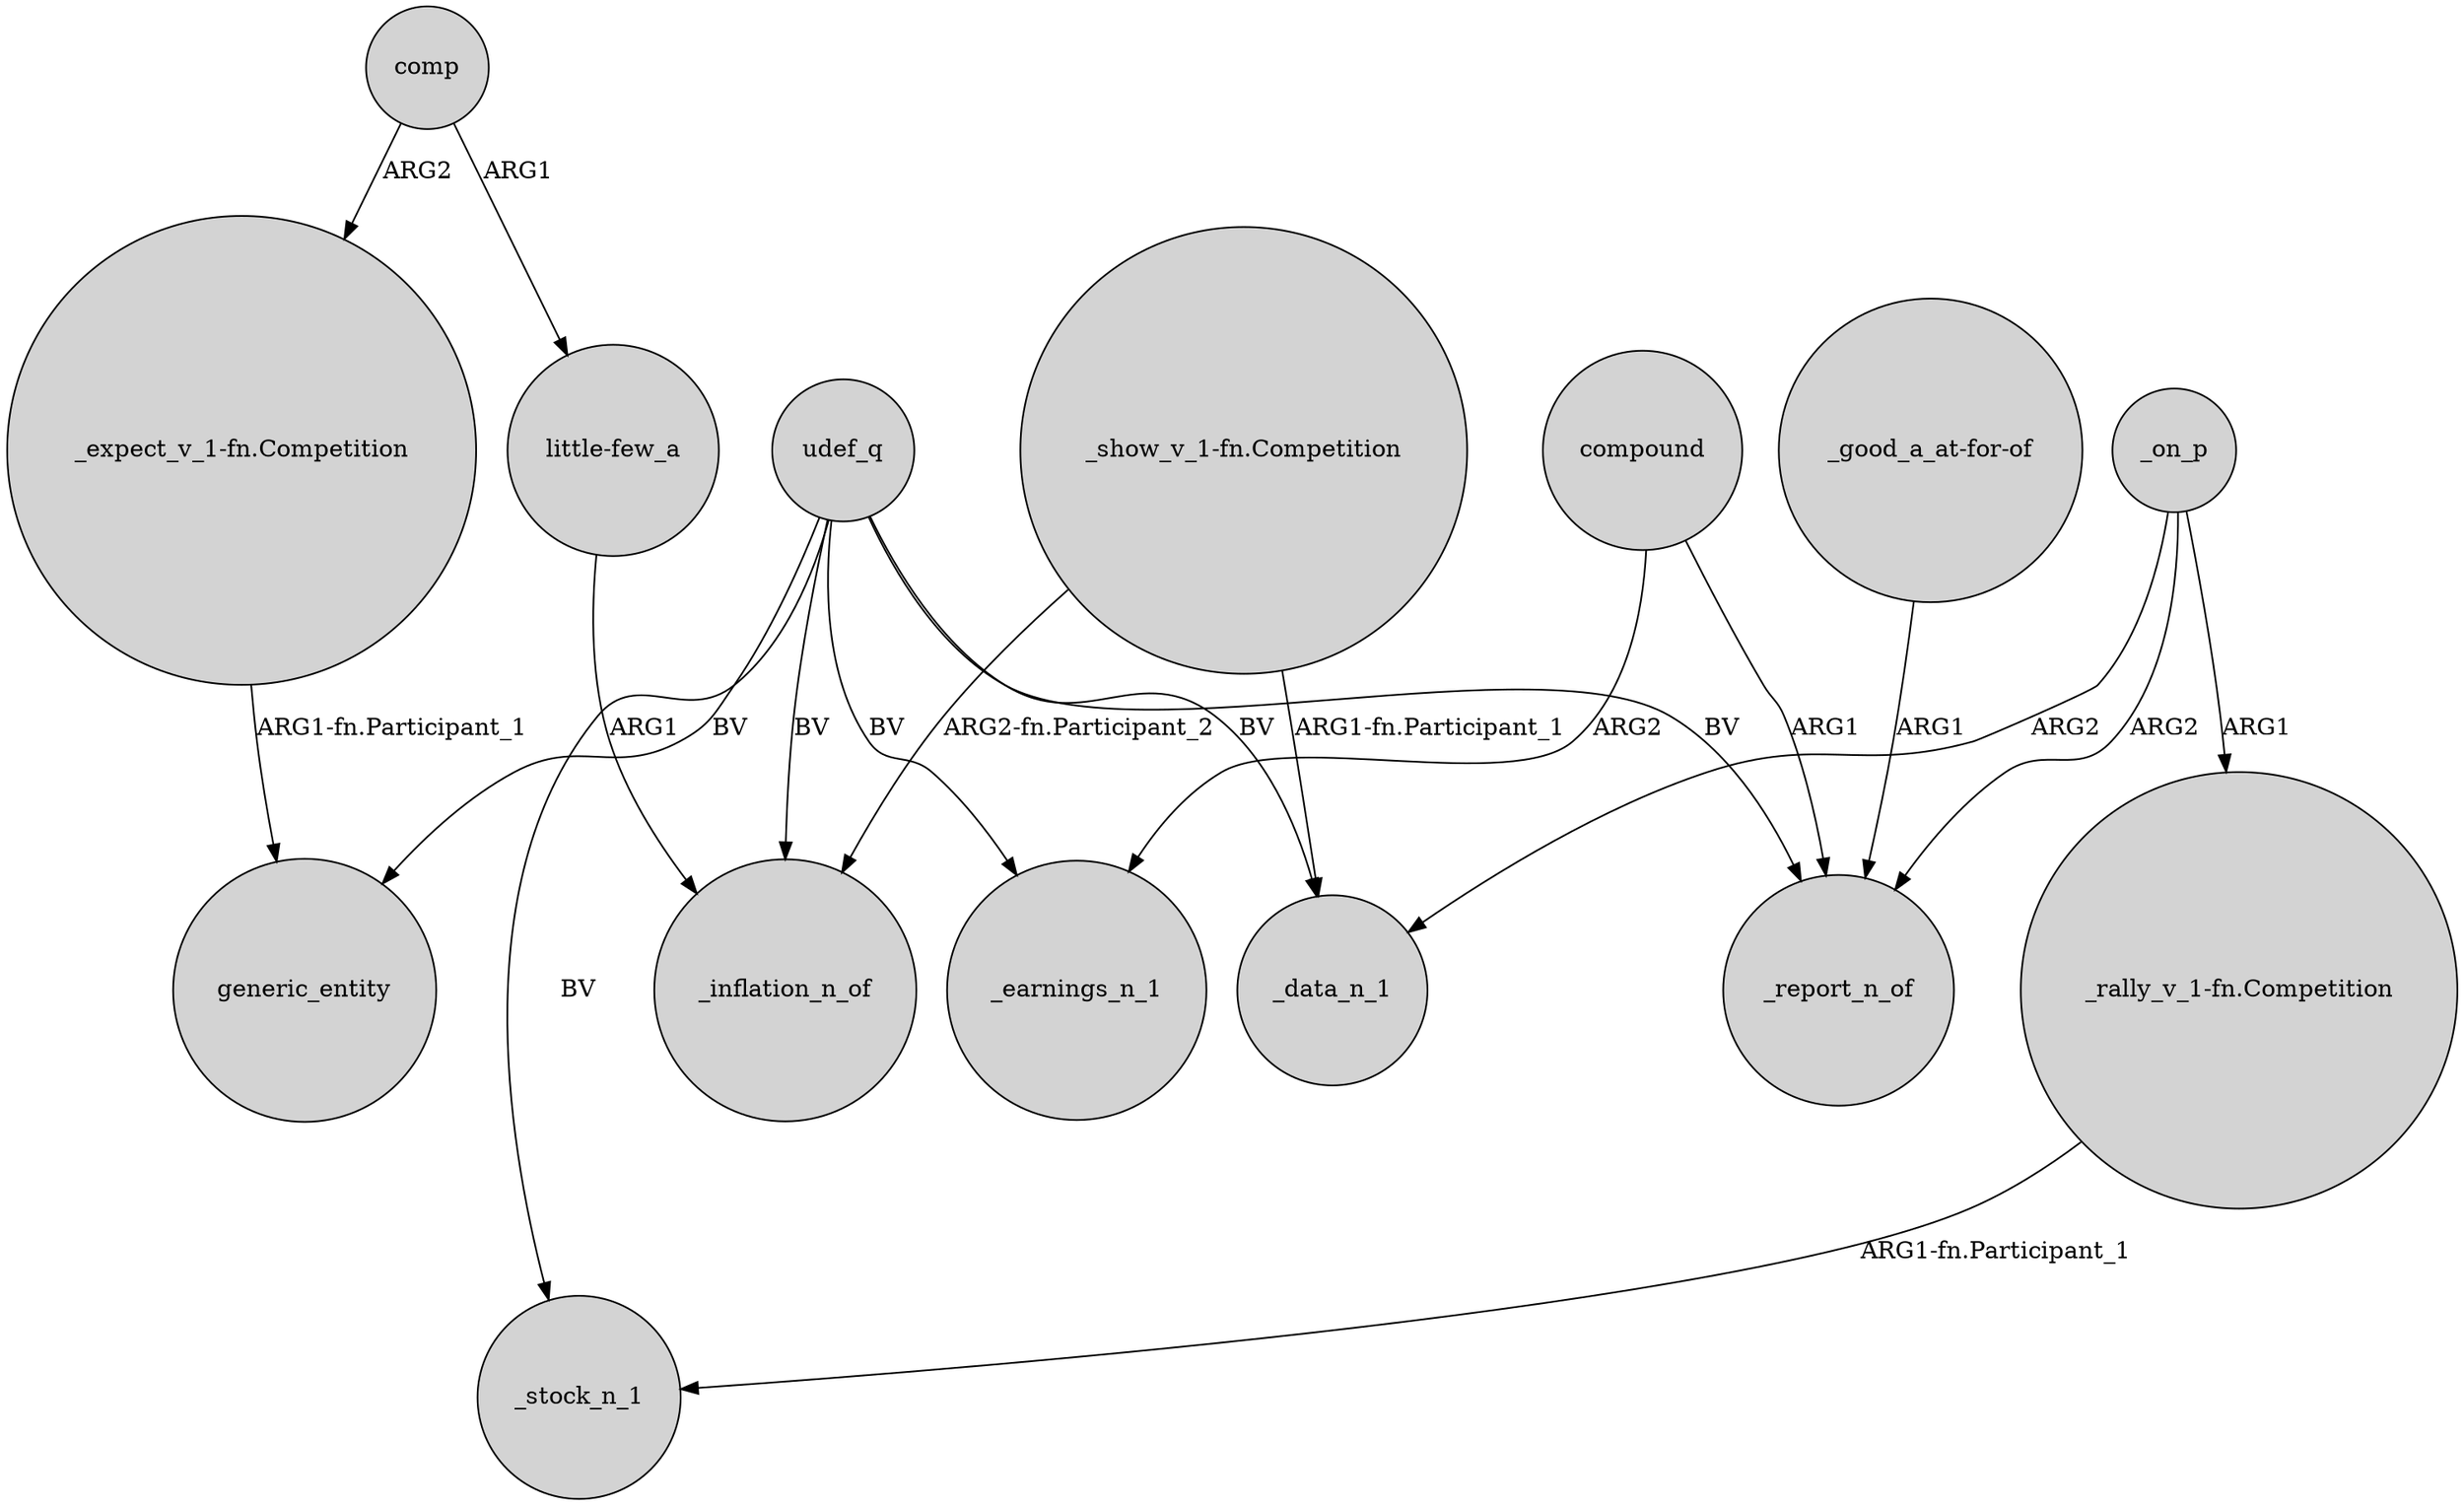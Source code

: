 digraph {
	node [shape=circle style=filled]
	comp -> "_expect_v_1-fn.Competition" [label=ARG2]
	"_rally_v_1-fn.Competition" -> _stock_n_1 [label="ARG1-fn.Participant_1"]
	"_show_v_1-fn.Competition" -> _data_n_1 [label="ARG1-fn.Participant_1"]
	udef_q -> _inflation_n_of [label=BV]
	udef_q -> generic_entity [label=BV]
	udef_q -> _report_n_of [label=BV]
	compound -> _earnings_n_1 [label=ARG2]
	udef_q -> _stock_n_1 [label=BV]
	"_good_a_at-for-of" -> _report_n_of [label=ARG1]
	"_expect_v_1-fn.Competition" -> generic_entity [label="ARG1-fn.Participant_1"]
	udef_q -> _earnings_n_1 [label=BV]
	_on_p -> _report_n_of [label=ARG2]
	"_show_v_1-fn.Competition" -> _inflation_n_of [label="ARG2-fn.Participant_2"]
	comp -> "little-few_a" [label=ARG1]
	compound -> _report_n_of [label=ARG1]
	_on_p -> _data_n_1 [label=ARG2]
	_on_p -> "_rally_v_1-fn.Competition" [label=ARG1]
	"little-few_a" -> _inflation_n_of [label=ARG1]
	udef_q -> _data_n_1 [label=BV]
}
